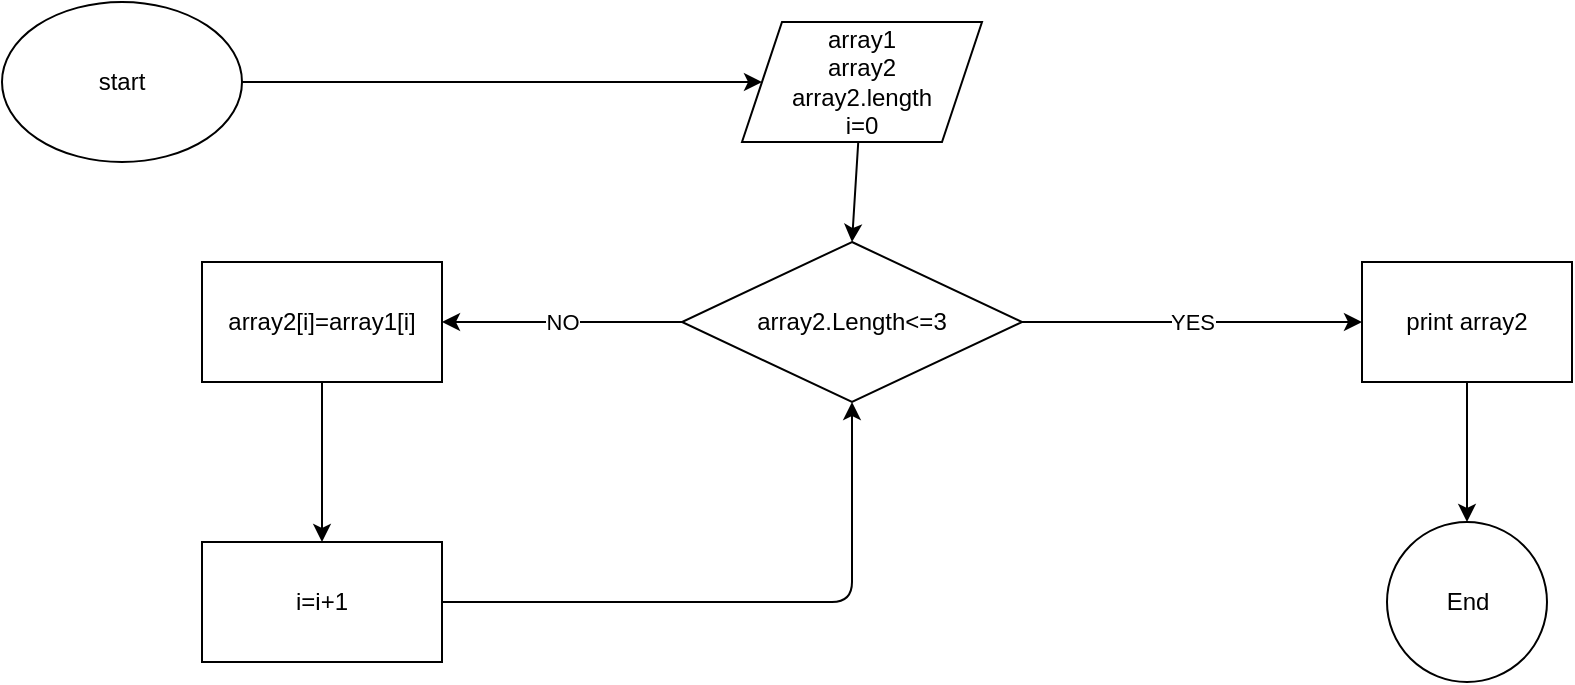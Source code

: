 <mxfile>
    <diagram id="uJEcFbL_CJz8c1UC3crY" name="Страница 1">
        <mxGraphModel dx="1130" dy="525" grid="1" gridSize="10" guides="1" tooltips="1" connect="1" arrows="1" fold="1" page="1" pageScale="1" pageWidth="827" pageHeight="1169" math="0" shadow="0">
            <root>
                <mxCell id="0"/>
                <mxCell id="1" parent="0"/>
                <mxCell id="4" value="" style="edgeStyle=none;html=1;entryX=0;entryY=0.5;entryDx=0;entryDy=0;" edge="1" parent="1" source="2" target="5">
                    <mxGeometry relative="1" as="geometry">
                        <mxPoint x="200" y="40" as="targetPoint"/>
                    </mxGeometry>
                </mxCell>
                <mxCell id="2" value="start" style="ellipse;whiteSpace=wrap;html=1;" vertex="1" parent="1">
                    <mxGeometry width="120" height="80" as="geometry"/>
                </mxCell>
                <mxCell id="7" value="" style="edgeStyle=none;html=1;entryX=0.5;entryY=0;entryDx=0;entryDy=0;" edge="1" parent="1" source="5" target="8">
                    <mxGeometry relative="1" as="geometry">
                        <mxPoint x="390" y="40" as="targetPoint"/>
                    </mxGeometry>
                </mxCell>
                <mxCell id="5" value="array1&lt;br&gt;array2&lt;br&gt;array2.length&lt;br&gt;i=0" style="shape=parallelogram;perimeter=parallelogramPerimeter;whiteSpace=wrap;html=1;fixedSize=1;" vertex="1" parent="1">
                    <mxGeometry x="370" y="10" width="120" height="60" as="geometry"/>
                </mxCell>
                <mxCell id="10" value="NO" style="edgeStyle=none;html=1;" edge="1" parent="1" source="8" target="9">
                    <mxGeometry relative="1" as="geometry"/>
                </mxCell>
                <mxCell id="12" value="YES" style="edgeStyle=none;html=1;" edge="1" parent="1" source="8" target="11">
                    <mxGeometry relative="1" as="geometry"/>
                </mxCell>
                <mxCell id="8" value="array2.Length&amp;lt;=3" style="rhombus;whiteSpace=wrap;html=1;" vertex="1" parent="1">
                    <mxGeometry x="340" y="120" width="170" height="80" as="geometry"/>
                </mxCell>
                <mxCell id="18" value="" style="edgeStyle=none;html=1;" edge="1" parent="1" source="9" target="17">
                    <mxGeometry relative="1" as="geometry"/>
                </mxCell>
                <mxCell id="9" value="array2[i]=array1[i]" style="whiteSpace=wrap;html=1;" vertex="1" parent="1">
                    <mxGeometry x="100" y="130" width="120" height="60" as="geometry"/>
                </mxCell>
                <mxCell id="16" value="" style="edgeStyle=none;html=1;" edge="1" parent="1" source="11" target="15">
                    <mxGeometry relative="1" as="geometry"/>
                </mxCell>
                <mxCell id="11" value="print array2" style="whiteSpace=wrap;html=1;" vertex="1" parent="1">
                    <mxGeometry x="680" y="130" width="105" height="60" as="geometry"/>
                </mxCell>
                <mxCell id="15" value="End" style="ellipse;whiteSpace=wrap;html=1;" vertex="1" parent="1">
                    <mxGeometry x="692.5" y="260" width="80" height="80" as="geometry"/>
                </mxCell>
                <mxCell id="19" style="edgeStyle=none;html=1;entryX=0.5;entryY=1;entryDx=0;entryDy=0;" edge="1" parent="1" source="17" target="8">
                    <mxGeometry relative="1" as="geometry">
                        <Array as="points">
                            <mxPoint x="425" y="300"/>
                        </Array>
                    </mxGeometry>
                </mxCell>
                <mxCell id="17" value="i=i+1" style="whiteSpace=wrap;html=1;" vertex="1" parent="1">
                    <mxGeometry x="100" y="270" width="120" height="60" as="geometry"/>
                </mxCell>
            </root>
        </mxGraphModel>
    </diagram>
</mxfile>